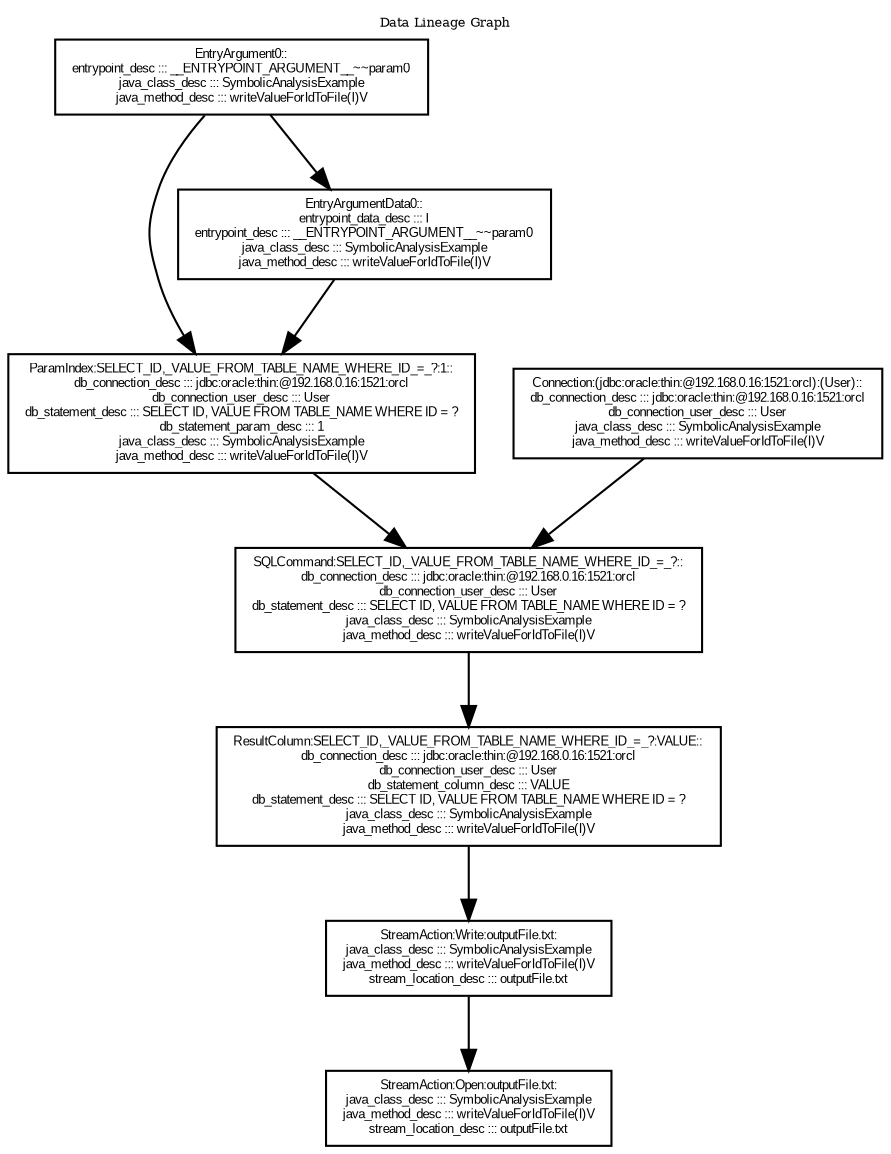 digraph "DirectedGraph" {
graph [concentrate = true,label = "Data Lineage Graph", labelloc=t];center=true;fontsize=6;node [ color=black,shape="box"fontsize=6,fontcolor=black,fontname=Arial];edge [ color=black,fontsize=6,fontcolor=black,fontname=Arial];
   "StreamAction:Open:outputFile.txt:
java_class_desc ::: SymbolicAnalysisExample
java_method_desc ::: writeValueForIdToFile(I)V
stream_location_desc ::: outputFile.txt" [ ]
   "ResultColumn:SELECT_ID,_VALUE_FROM_TABLE_NAME_WHERE_ID_=_?:VALUE::
db_connection_desc ::: jdbc:oracle:thin:@192.168.0.16:1521:orcl
db_connection_user_desc ::: User
db_statement_column_desc ::: VALUE
db_statement_desc ::: SELECT ID, VALUE FROM TABLE_NAME WHERE ID = ?
java_class_desc ::: SymbolicAnalysisExample
java_method_desc ::: writeValueForIdToFile(I)V" [ ]
   "SQLCommand:SELECT_ID,_VALUE_FROM_TABLE_NAME_WHERE_ID_=_?::
db_connection_desc ::: jdbc:oracle:thin:@192.168.0.16:1521:orcl
db_connection_user_desc ::: User
db_statement_desc ::: SELECT ID, VALUE FROM TABLE_NAME WHERE ID = ?
java_class_desc ::: SymbolicAnalysisExample
java_method_desc ::: writeValueForIdToFile(I)V" [ ]
   "ParamIndex:SELECT_ID,_VALUE_FROM_TABLE_NAME_WHERE_ID_=_?:1::
db_connection_desc ::: jdbc:oracle:thin:@192.168.0.16:1521:orcl
db_connection_user_desc ::: User
db_statement_desc ::: SELECT ID, VALUE FROM TABLE_NAME WHERE ID = ?
db_statement_param_desc ::: 1
java_class_desc ::: SymbolicAnalysisExample
java_method_desc ::: writeValueForIdToFile(I)V" [ ]
   "EntryArgumentData0::
entrypoint_data_desc ::: I
entrypoint_desc ::: __ENTRYPOINT_ARGUMENT__~~param0
java_class_desc ::: SymbolicAnalysisExample
java_method_desc ::: writeValueForIdToFile(I)V" [ ]
   "StreamAction:Write:outputFile.txt:
java_class_desc ::: SymbolicAnalysisExample
java_method_desc ::: writeValueForIdToFile(I)V
stream_location_desc ::: outputFile.txt" [ ]
   "EntryArgument0::
entrypoint_desc ::: __ENTRYPOINT_ARGUMENT__~~param0
java_class_desc ::: SymbolicAnalysisExample
java_method_desc ::: writeValueForIdToFile(I)V" [ ]
   "Connection:(jdbc:oracle:thin:@192.168.0.16:1521:orcl):(User)::
db_connection_desc ::: jdbc:oracle:thin:@192.168.0.16:1521:orcl
db_connection_user_desc ::: User
java_class_desc ::: SymbolicAnalysisExample
java_method_desc ::: writeValueForIdToFile(I)V" [ ]
 "ResultColumn:SELECT_ID,_VALUE_FROM_TABLE_NAME_WHERE_ID_=_?:VALUE::
db_connection_desc ::: jdbc:oracle:thin:@192.168.0.16:1521:orcl
db_connection_user_desc ::: User
db_statement_column_desc ::: VALUE
db_statement_desc ::: SELECT ID, VALUE FROM TABLE_NAME WHERE ID = ?
java_class_desc ::: SymbolicAnalysisExample
java_method_desc ::: writeValueForIdToFile(I)V" -> "StreamAction:Write:outputFile.txt:
java_class_desc ::: SymbolicAnalysisExample
java_method_desc ::: writeValueForIdToFile(I)V
stream_location_desc ::: outputFile.txt"[style=solid] 
 "SQLCommand:SELECT_ID,_VALUE_FROM_TABLE_NAME_WHERE_ID_=_?::
db_connection_desc ::: jdbc:oracle:thin:@192.168.0.16:1521:orcl
db_connection_user_desc ::: User
db_statement_desc ::: SELECT ID, VALUE FROM TABLE_NAME WHERE ID = ?
java_class_desc ::: SymbolicAnalysisExample
java_method_desc ::: writeValueForIdToFile(I)V" -> "ResultColumn:SELECT_ID,_VALUE_FROM_TABLE_NAME_WHERE_ID_=_?:VALUE::
db_connection_desc ::: jdbc:oracle:thin:@192.168.0.16:1521:orcl
db_connection_user_desc ::: User
db_statement_column_desc ::: VALUE
db_statement_desc ::: SELECT ID, VALUE FROM TABLE_NAME WHERE ID = ?
java_class_desc ::: SymbolicAnalysisExample
java_method_desc ::: writeValueForIdToFile(I)V"[style=solid] 
 "ParamIndex:SELECT_ID,_VALUE_FROM_TABLE_NAME_WHERE_ID_=_?:1::
db_connection_desc ::: jdbc:oracle:thin:@192.168.0.16:1521:orcl
db_connection_user_desc ::: User
db_statement_desc ::: SELECT ID, VALUE FROM TABLE_NAME WHERE ID = ?
db_statement_param_desc ::: 1
java_class_desc ::: SymbolicAnalysisExample
java_method_desc ::: writeValueForIdToFile(I)V" -> "SQLCommand:SELECT_ID,_VALUE_FROM_TABLE_NAME_WHERE_ID_=_?::
db_connection_desc ::: jdbc:oracle:thin:@192.168.0.16:1521:orcl
db_connection_user_desc ::: User
db_statement_desc ::: SELECT ID, VALUE FROM TABLE_NAME WHERE ID = ?
java_class_desc ::: SymbolicAnalysisExample
java_method_desc ::: writeValueForIdToFile(I)V"[style=solid] 
 "EntryArgumentData0::
entrypoint_data_desc ::: I
entrypoint_desc ::: __ENTRYPOINT_ARGUMENT__~~param0
java_class_desc ::: SymbolicAnalysisExample
java_method_desc ::: writeValueForIdToFile(I)V" -> "ParamIndex:SELECT_ID,_VALUE_FROM_TABLE_NAME_WHERE_ID_=_?:1::
db_connection_desc ::: jdbc:oracle:thin:@192.168.0.16:1521:orcl
db_connection_user_desc ::: User
db_statement_desc ::: SELECT ID, VALUE FROM TABLE_NAME WHERE ID = ?
db_statement_param_desc ::: 1
java_class_desc ::: SymbolicAnalysisExample
java_method_desc ::: writeValueForIdToFile(I)V"[style=solid] 
 "StreamAction:Write:outputFile.txt:
java_class_desc ::: SymbolicAnalysisExample
java_method_desc ::: writeValueForIdToFile(I)V
stream_location_desc ::: outputFile.txt" -> "StreamAction:Open:outputFile.txt:
java_class_desc ::: SymbolicAnalysisExample
java_method_desc ::: writeValueForIdToFile(I)V
stream_location_desc ::: outputFile.txt"[style=solid] 
 "EntryArgument0::
entrypoint_desc ::: __ENTRYPOINT_ARGUMENT__~~param0
java_class_desc ::: SymbolicAnalysisExample
java_method_desc ::: writeValueForIdToFile(I)V" -> "ParamIndex:SELECT_ID,_VALUE_FROM_TABLE_NAME_WHERE_ID_=_?:1::
db_connection_desc ::: jdbc:oracle:thin:@192.168.0.16:1521:orcl
db_connection_user_desc ::: User
db_statement_desc ::: SELECT ID, VALUE FROM TABLE_NAME WHERE ID = ?
db_statement_param_desc ::: 1
java_class_desc ::: SymbolicAnalysisExample
java_method_desc ::: writeValueForIdToFile(I)V"[style=solid] 
 "EntryArgument0::
entrypoint_desc ::: __ENTRYPOINT_ARGUMENT__~~param0
java_class_desc ::: SymbolicAnalysisExample
java_method_desc ::: writeValueForIdToFile(I)V" -> "EntryArgumentData0::
entrypoint_data_desc ::: I
entrypoint_desc ::: __ENTRYPOINT_ARGUMENT__~~param0
java_class_desc ::: SymbolicAnalysisExample
java_method_desc ::: writeValueForIdToFile(I)V"[style=solid] 
 "Connection:(jdbc:oracle:thin:@192.168.0.16:1521:orcl):(User)::
db_connection_desc ::: jdbc:oracle:thin:@192.168.0.16:1521:orcl
db_connection_user_desc ::: User
java_class_desc ::: SymbolicAnalysisExample
java_method_desc ::: writeValueForIdToFile(I)V" -> "SQLCommand:SELECT_ID,_VALUE_FROM_TABLE_NAME_WHERE_ID_=_?::
db_connection_desc ::: jdbc:oracle:thin:@192.168.0.16:1521:orcl
db_connection_user_desc ::: User
db_statement_desc ::: SELECT ID, VALUE FROM TABLE_NAME WHERE ID = ?
java_class_desc ::: SymbolicAnalysisExample
java_method_desc ::: writeValueForIdToFile(I)V"[style=solid] 
}
